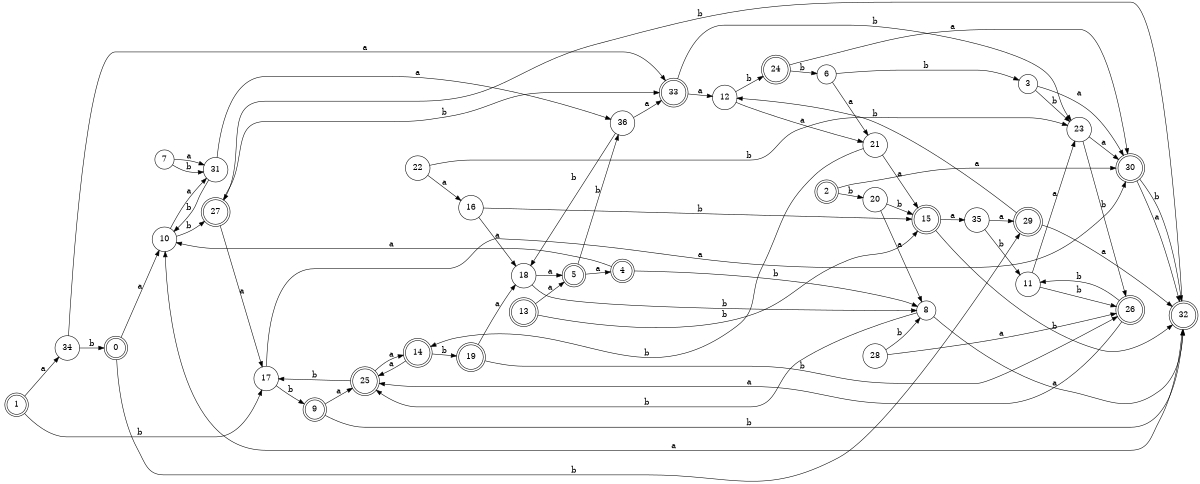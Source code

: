 digraph n30_3 {
__start0 [label="" shape="none"];

rankdir=LR;
size="8,5";

s0 [style="rounded,filled", color="black", fillcolor="white" shape="doublecircle", label="0"];
s1 [style="rounded,filled", color="black", fillcolor="white" shape="doublecircle", label="1"];
s2 [style="rounded,filled", color="black", fillcolor="white" shape="doublecircle", label="2"];
s3 [style="filled", color="black", fillcolor="white" shape="circle", label="3"];
s4 [style="rounded,filled", color="black", fillcolor="white" shape="doublecircle", label="4"];
s5 [style="rounded,filled", color="black", fillcolor="white" shape="doublecircle", label="5"];
s6 [style="filled", color="black", fillcolor="white" shape="circle", label="6"];
s7 [style="filled", color="black", fillcolor="white" shape="circle", label="7"];
s8 [style="filled", color="black", fillcolor="white" shape="circle", label="8"];
s9 [style="rounded,filled", color="black", fillcolor="white" shape="doublecircle", label="9"];
s10 [style="filled", color="black", fillcolor="white" shape="circle", label="10"];
s11 [style="filled", color="black", fillcolor="white" shape="circle", label="11"];
s12 [style="filled", color="black", fillcolor="white" shape="circle", label="12"];
s13 [style="rounded,filled", color="black", fillcolor="white" shape="doublecircle", label="13"];
s14 [style="rounded,filled", color="black", fillcolor="white" shape="doublecircle", label="14"];
s15 [style="rounded,filled", color="black", fillcolor="white" shape="doublecircle", label="15"];
s16 [style="filled", color="black", fillcolor="white" shape="circle", label="16"];
s17 [style="filled", color="black", fillcolor="white" shape="circle", label="17"];
s18 [style="filled", color="black", fillcolor="white" shape="circle", label="18"];
s19 [style="rounded,filled", color="black", fillcolor="white" shape="doublecircle", label="19"];
s20 [style="filled", color="black", fillcolor="white" shape="circle", label="20"];
s21 [style="filled", color="black", fillcolor="white" shape="circle", label="21"];
s22 [style="filled", color="black", fillcolor="white" shape="circle", label="22"];
s23 [style="filled", color="black", fillcolor="white" shape="circle", label="23"];
s24 [style="rounded,filled", color="black", fillcolor="white" shape="doublecircle", label="24"];
s25 [style="rounded,filled", color="black", fillcolor="white" shape="doublecircle", label="25"];
s26 [style="rounded,filled", color="black", fillcolor="white" shape="doublecircle", label="26"];
s27 [style="rounded,filled", color="black", fillcolor="white" shape="doublecircle", label="27"];
s28 [style="filled", color="black", fillcolor="white" shape="circle", label="28"];
s29 [style="rounded,filled", color="black", fillcolor="white" shape="doublecircle", label="29"];
s30 [style="rounded,filled", color="black", fillcolor="white" shape="doublecircle", label="30"];
s31 [style="filled", color="black", fillcolor="white" shape="circle", label="31"];
s32 [style="rounded,filled", color="black", fillcolor="white" shape="doublecircle", label="32"];
s33 [style="rounded,filled", color="black", fillcolor="white" shape="doublecircle", label="33"];
s34 [style="filled", color="black", fillcolor="white" shape="circle", label="34"];
s35 [style="filled", color="black", fillcolor="white" shape="circle", label="35"];
s36 [style="filled", color="black", fillcolor="white" shape="circle", label="36"];
s0 -> s10 [label="a"];
s0 -> s29 [label="b"];
s1 -> s34 [label="a"];
s1 -> s17 [label="b"];
s2 -> s30 [label="a"];
s2 -> s20 [label="b"];
s3 -> s30 [label="a"];
s3 -> s23 [label="b"];
s4 -> s10 [label="a"];
s4 -> s8 [label="b"];
s5 -> s4 [label="a"];
s5 -> s36 [label="b"];
s6 -> s21 [label="a"];
s6 -> s3 [label="b"];
s7 -> s31 [label="a"];
s7 -> s31 [label="b"];
s8 -> s32 [label="a"];
s8 -> s25 [label="b"];
s9 -> s25 [label="a"];
s9 -> s32 [label="b"];
s10 -> s31 [label="a"];
s10 -> s27 [label="b"];
s11 -> s23 [label="a"];
s11 -> s26 [label="b"];
s12 -> s21 [label="a"];
s12 -> s24 [label="b"];
s13 -> s5 [label="a"];
s13 -> s15 [label="b"];
s14 -> s25 [label="a"];
s14 -> s19 [label="b"];
s15 -> s35 [label="a"];
s15 -> s32 [label="b"];
s16 -> s18 [label="a"];
s16 -> s15 [label="b"];
s17 -> s30 [label="a"];
s17 -> s9 [label="b"];
s18 -> s5 [label="a"];
s18 -> s8 [label="b"];
s19 -> s18 [label="a"];
s19 -> s26 [label="b"];
s20 -> s8 [label="a"];
s20 -> s15 [label="b"];
s21 -> s15 [label="a"];
s21 -> s14 [label="b"];
s22 -> s16 [label="a"];
s22 -> s23 [label="b"];
s23 -> s30 [label="a"];
s23 -> s26 [label="b"];
s24 -> s30 [label="a"];
s24 -> s6 [label="b"];
s25 -> s14 [label="a"];
s25 -> s17 [label="b"];
s26 -> s25 [label="a"];
s26 -> s11 [label="b"];
s27 -> s17 [label="a"];
s27 -> s33 [label="b"];
s28 -> s26 [label="a"];
s28 -> s8 [label="b"];
s29 -> s32 [label="a"];
s29 -> s12 [label="b"];
s30 -> s32 [label="a"];
s30 -> s32 [label="b"];
s31 -> s36 [label="a"];
s31 -> s10 [label="b"];
s32 -> s10 [label="a"];
s32 -> s27 [label="b"];
s33 -> s12 [label="a"];
s33 -> s23 [label="b"];
s34 -> s33 [label="a"];
s34 -> s0 [label="b"];
s35 -> s29 [label="a"];
s35 -> s11 [label="b"];
s36 -> s33 [label="a"];
s36 -> s18 [label="b"];

}